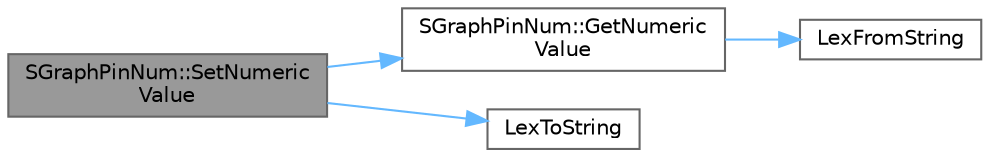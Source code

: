 digraph "SGraphPinNum::SetNumericValue"
{
 // INTERACTIVE_SVG=YES
 // LATEX_PDF_SIZE
  bgcolor="transparent";
  edge [fontname=Helvetica,fontsize=10,labelfontname=Helvetica,labelfontsize=10];
  node [fontname=Helvetica,fontsize=10,shape=box,height=0.2,width=0.4];
  rankdir="LR";
  Node1 [id="Node000001",label="SGraphPinNum::SetNumeric\lValue",height=0.2,width=0.4,color="gray40", fillcolor="grey60", style="filled", fontcolor="black",tooltip=" "];
  Node1 -> Node2 [id="edge1_Node000001_Node000002",color="steelblue1",style="solid",tooltip=" "];
  Node2 [id="Node000002",label="SGraphPinNum::GetNumeric\lValue",height=0.2,width=0.4,color="grey40", fillcolor="white", style="filled",URL="$db/d79/classSGraphPinNum.html#a10c4870efd72a597595b3053b048d741",tooltip=" "];
  Node2 -> Node3 [id="edge2_Node000002_Node000003",color="steelblue1",style="solid",tooltip=" "];
  Node3 [id="Node000003",label="LexFromString",height=0.2,width=0.4,color="grey40", fillcolor="white", style="filled",URL="$df/ddd/IOSAppDelegate_8h.html#af9f2b0076d9c41a910f9e9583fdbb88d",tooltip=" "];
  Node1 -> Node4 [id="edge3_Node000001_Node000004",color="steelblue1",style="solid",tooltip=" "];
  Node4 [id="Node000004",label="LexToString",height=0.2,width=0.4,color="grey40", fillcolor="white", style="filled",URL="$d2/de7/MetasoundFrontendDocument_8h.html#aa10724c394a22c4d59419d058c863548",tooltip=" "];
}
